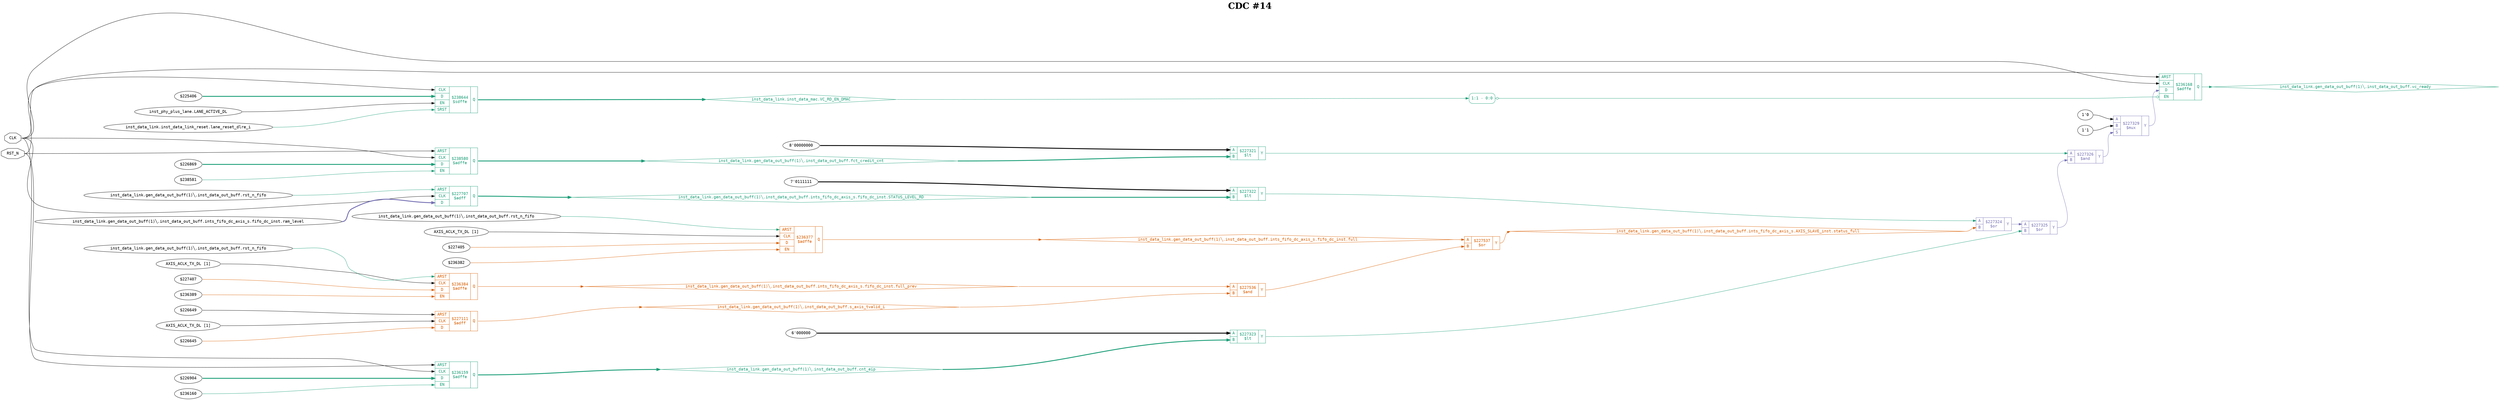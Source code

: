 digraph "spacefibre_light_top" {
label=<<b>CDC #14</b>>;
labelloc="t"
fontsize="30"
node ["fontname"="Courier"]
edge ["fontname"="Courier"]
rankdir="LR";
remincross=true;
n9 [ shape=octagon, label="CLK", color="black", fontcolor="black", href="/src/ip_spacefibre_light_top/spacefibre_light_top.vhd#45" ];
n10 [ shape=octagon, label="RST_N", color="black", fontcolor="black", href="/src/ip_spacefibre_light_top/spacefibre_light_top.vhd#44" ];
n11 [ shape=diamond, label="inst_data_link.gen_data_out_buff(1)&#9586;.inst_data_out_buff.cnt_eip", colorscheme="dark28", color="1", fontcolor="1", href="/src/module_data_link/data_out_buf.vhd#150" ];
n12 [ shape=diamond, label="inst_data_link.gen_data_out_buff(1)&#9586;.inst_data_out_buff.fct_credit_cnt", colorscheme="dark28", color="1", fontcolor="1", href="/src/module_data_link/data_out_buf.vhd#144" ];
n13 [ shape=diamond, label="inst_data_link.gen_data_out_buff(1)&#9586;.inst_data_out_buff.ints_fifo_dc_axis_s.AXIS_SLAVE_inst.status_full", colorscheme="dark28", color="2", fontcolor="2", href="/src/ip/fifo_dc_axis_to_custom/AXIS_SLAVE.vhd#32" ];
n14 [ shape=diamond, label="inst_data_link.gen_data_out_buff(1)&#9586;.inst_data_out_buff.ints_fifo_dc_axis_s.fifo_dc_inst.STATUS_LEVEL_RD", colorscheme="dark28", color="1", fontcolor="1", href="/src/ip/fifo_dc/fifo_dc.vhd#67" ];
n15 [ shape=diamond, label="inst_data_link.gen_data_out_buff(1)&#9586;.inst_data_out_buff.ints_fifo_dc_axis_s.fifo_dc_inst.full", colorscheme="dark28", color="2", fontcolor="2", href="/src/ip/fifo_dc/fifo_dc.vhd#127" ];
n16 [ shape=diamond, label="inst_data_link.gen_data_out_buff(1)&#9586;.inst_data_out_buff.ints_fifo_dc_axis_s.fifo_dc_inst.full_prev", colorscheme="dark28", color="2", fontcolor="2", href="/src/ip/fifo_dc/fifo_dc.vhd#128" ];
n17 [ shape=diamond, label="inst_data_link.gen_data_out_buff(1)&#9586;.inst_data_out_buff.s_axis_tvalid_i", colorscheme="dark28", color="2", fontcolor="2", href="/src/module_data_link/data_out_buf.vhd#134" ];
n18 [ shape=diamond, label="inst_data_link.gen_data_out_buff(1)&#9586;.inst_data_out_buff.vc_ready", colorscheme="dark28", color="1", fontcolor="1", href="/src/module_data_link/data_out_buf.vhd#159" ];
n19 [ shape=diamond, label="inst_data_link.inst_data_mac.VC_RD_EN_DMAC", colorscheme="dark28", color="1", fontcolor="1", href="/src/module_data_link/data_mac.vhd#57" ];
{ rank="source"; n10; n9;}
{ rank="sink";}
v0 [ label="$226904" ];
v1 [ label="$236160" ];
c24 [ shape=record, label="{{<p20> ARST|<p9> CLK|<p21> D|<p22> EN}|$236159\n$adffe|{<p23> Q}}", colorscheme="dark28", color="1", fontcolor="1" , href="/src/module_data_link/data_out_buf.vhd#560"  ];
c25 [ shape=record, label="{{<p20> ARST|<p9> CLK|<p21> D|<p22> EN}|$236168\n$adffe|{<p23> Q}}", colorscheme="dark28", color="1", fontcolor="1" , href="/src/module_data_link/data_out_buf.vhd#588"  ];
x2 [ shape=record, style=rounded, label="<s0> 1:1 - 0:0 ", colorscheme="dark28", color="1", fontcolor="1" ];
x2:e -> c25:p22:w [arrowhead=odiamond, arrowtail=odiamond, dir=both, colorscheme="dark28", color="1", fontcolor="1", label=""];
v3 [ label="inst_data_link.gen_data_out_buff(1)&#9586;.inst_data_out_buff.rst_n_fifo" ];
v4 [ label="AXIS_ACLK_TX_DL [1]" ];
v5 [ label="$227405" ];
v6 [ label="$236382" ];
c26 [ shape=record, label="{{<p20> ARST|<p9> CLK|<p21> D|<p22> EN}|$236377\n$adffe|{<p23> Q}}", colorscheme="dark28", color="2", fontcolor="2" , href="/src/ip/fifo_dc/fifo_dc.vhd#256"  ];
v7 [ label="inst_data_link.gen_data_out_buff(1)&#9586;.inst_data_out_buff.rst_n_fifo" ];
v8 [ label="AXIS_ACLK_TX_DL [1]" ];
v9 [ label="$227407" ];
v10 [ label="$236389" ];
c27 [ shape=record, label="{{<p20> ARST|<p9> CLK|<p21> D|<p22> EN}|$236384\n$adffe|{<p23> Q}}", colorscheme="dark28", color="2", fontcolor="2" , href="/src/ip/fifo_dc/fifo_dc.vhd#256"  ];
v11 [ label="$226869" ];
v12 [ label="$238581" ];
c28 [ shape=record, label="{{<p20> ARST|<p9> CLK|<p21> D|<p22> EN}|$238580\n$adffe|{<p23> Q}}", colorscheme="dark28", color="1", fontcolor="1" , href="/src/module_data_link/data_out_buf.vhd#420"  ];
v13 [ label="$225406" ];
v14 [ label="inst_phy_plus_lane.LANE_ACTIVE_DL" ];
v15 [ label="inst_data_link.inst_data_link_reset.lane_reset_dlre_i" ];
c30 [ shape=record, label="{{<p9> CLK|<p21> D|<p22> EN|<p29> SRST}|$238644\n$sdffe|{<p23> Q}}", colorscheme="dark28", color="1", fontcolor="1" , href="/src/module_data_link/data_mac.vhd#132"  ];
v16 [ label="8'00000000" ];
c34 [ shape=record, label="{{<p31> A|<p32> B}|$227321\n$lt|{<p33> Y}}", colorscheme="dark28", color="1", fontcolor="1" , href="/src/module_data_link/data_out_buf.vhd#592"  ];
v17 [ label="7'0111111" ];
c35 [ shape=record, label="{{<p31> A|<p32> B}|$227322\n$lt|{<p33> Y}}", colorscheme="dark28", color="1", fontcolor="1" , href="/src/module_data_link/data_out_buf.vhd#592"  ];
v18 [ label="6'000000" ];
c36 [ shape=record, label="{{<p31> A|<p32> B}|$227323\n$lt|{<p33> Y}}", colorscheme="dark28", color="1", fontcolor="1" , href="/src/module_data_link/data_out_buf.vhd#592"  ];
c37 [ shape=record, label="{{<p31> A|<p32> B}|$227324\n$or|{<p33> Y}}", colorscheme="dark28", color="3", fontcolor="3" , href="/src/module_data_link/data_out_buf.vhd#592"  ];
c38 [ shape=record, label="{{<p31> A|<p32> B}|$227325\n$or|{<p33> Y}}", colorscheme="dark28", color="3", fontcolor="3" , href="/src/module_data_link/data_out_buf.vhd#592"  ];
c39 [ shape=record, label="{{<p31> A|<p32> B}|$227326\n$and|{<p33> Y}}", colorscheme="dark28", color="3", fontcolor="3" , href="/src/module_data_link/data_out_buf.vhd#592"  ];
v19 [ label="1'0" ];
v20 [ label="1'1" ];
c41 [ shape=record, label="{{<p31> A|<p32> B|<p40> S}|$227329\n$mux|{<p33> Y}}", colorscheme="dark28", color="3", fontcolor="3" , href="/src/module_data_link/data_out_buf.vhd#592"  ];
v21 [ label="$226649" ];
v22 [ label="AXIS_ACLK_TX_DL [1]" ];
v23 [ label="$226645" ];
c42 [ shape=record, label="{{<p20> ARST|<p9> CLK|<p21> D}|$227111\n$adff|{<p23> Q}}", colorscheme="dark28", color="2", fontcolor="2" , href="/src/module_data_link/data_out_buf.vhd#266"  ];
v24 [ label="inst_data_link.gen_data_out_buff(1)&#9586;.inst_data_out_buff.rst_n_fifo" ];
v25 [ label="inst_data_link.gen_data_out_buff(1)&#9586;.inst_data_out_buff.ints_fifo_dc_axis_s.fifo_dc_inst.ram_level" ];
c43 [ shape=record, label="{{<p20> ARST|<p9> CLK|<p21> D}|$227707\n$adff|{<p23> Q}}", colorscheme="dark28", color="1", fontcolor="1" , href="/src/ip/fifo_dc/fifo_dc.vhd#419"  ];
c44 [ shape=record, label="{{<p31> A|<p32> B}|$227536\n$and|{<p33> Y}}", colorscheme="dark28", color="2", fontcolor="2" , href="/src/ip/fifo_dc/fifo_dc.vhd#156"  ];
c45 [ shape=record, label="{{<p31> A|<p32> B}|$227537\n$or|{<p33> Y}}", colorscheme="dark28", color="2", fontcolor="2" , href="/src/ip/fifo_dc/fifo_dc.vhd#156"  ];
c34:p33:e -> c39:p31:w [colorscheme="dark28", color="1", fontcolor="1", label=""];
n10:e -> c24:p20:w [color="black", fontcolor="black", label=""];
n10:e -> c25:p20:w [color="black", fontcolor="black", label=""];
n10:e -> c28:p20:w [color="black", fontcolor="black", label=""];
c24:p23:e -> n11:w [colorscheme="dark28", color="1", fontcolor="1", style="setlinewidth(3)", label=""];
n11:e -> c36:p32:w [colorscheme="dark28", color="1", fontcolor="1", style="setlinewidth(3)", label=""];
c28:p23:e -> n12:w [colorscheme="dark28", color="1", fontcolor="1", style="setlinewidth(3)", label=""];
n12:e -> c34:p32:w [colorscheme="dark28", color="1", fontcolor="1", style="setlinewidth(3)", label=""];
c45:p33:e -> n13:w [colorscheme="dark28", color="2", fontcolor="2", label=""];
n13:e -> c37:p32:w [colorscheme="dark28", color="2", fontcolor="2", label=""];
c43:p23:e -> n14:w [colorscheme="dark28", color="1", fontcolor="1", style="setlinewidth(3)", label=""];
n14:e -> c35:p32:w [colorscheme="dark28", color="1", fontcolor="1", style="setlinewidth(3)", label=""];
c26:p23:e -> n15:w [colorscheme="dark28", color="2", fontcolor="2", label=""];
n15:e -> c45:p31:w [colorscheme="dark28", color="2", fontcolor="2", label=""];
c27:p23:e -> n16:w [colorscheme="dark28", color="2", fontcolor="2", label=""];
n16:e -> c44:p31:w [colorscheme="dark28", color="2", fontcolor="2", label=""];
c42:p23:e -> n17:w [colorscheme="dark28", color="2", fontcolor="2", label=""];
n17:e -> c44:p32:w [colorscheme="dark28", color="2", fontcolor="2", label=""];
c25:p23:e -> n18:w [colorscheme="dark28", color="1", fontcolor="1", label=""];
c30:p23:e -> n19:w [colorscheme="dark28", color="1", fontcolor="1", style="setlinewidth(3)", label=""];
n19:e -> x2:s0:w [colorscheme="dark28", color="1", fontcolor="1", label=""];
c35:p33:e -> c37:p31:w [colorscheme="dark28", color="1", fontcolor="1", label=""];
c36:p33:e -> c38:p32:w [colorscheme="dark28", color="1", fontcolor="1", label=""];
c37:p33:e -> c38:p31:w [colorscheme="dark28", color="3", fontcolor="3", label=""];
c38:p33:e -> c39:p32:w [colorscheme="dark28", color="3", fontcolor="3", label=""];
c39:p33:e -> c41:p40:w [colorscheme="dark28", color="3", fontcolor="3", label=""];
c41:p33:e -> c25:p21:w [colorscheme="dark28", color="3", fontcolor="3", label=""];
c44:p33:e -> c45:p32:w [colorscheme="dark28", color="2", fontcolor="2", label=""];
n9:e -> c24:p9:w [color="black", fontcolor="black", label=""];
n9:e -> c25:p9:w [color="black", fontcolor="black", label=""];
n9:e -> c28:p9:w [color="black", fontcolor="black", label=""];
n9:e -> c30:p9:w [color="black", fontcolor="black", label=""];
n9:e -> c43:p9:w [color="black", fontcolor="black", label=""];
v0:e -> c24:p21:w [colorscheme="dark28", color="1", fontcolor="1", style="setlinewidth(3)", label=""];
v1:e -> c24:p22:w [colorscheme="dark28", color="1", fontcolor="1", label=""];
v10:e -> c27:p22:w [colorscheme="dark28", color="2", fontcolor="2", label=""];
v11:e -> c28:p21:w [colorscheme="dark28", color="1", fontcolor="1", style="setlinewidth(3)", label=""];
v12:e -> c28:p22:w [colorscheme="dark28", color="1", fontcolor="1", label=""];
v13:e -> c30:p21:w [colorscheme="dark28", color="1", fontcolor="1", style="setlinewidth(3)", label=""];
v14:e -> c30:p22:w [color="black", fontcolor="black", label=""];
v15:e -> c30:p29:w [colorscheme="dark28", color="1", fontcolor="1", label=""];
v16:e -> c34:p31:w [color="black", fontcolor="black", style="setlinewidth(3)", label=""];
v17:e -> c35:p31:w [color="black", fontcolor="black", style="setlinewidth(3)", label=""];
v18:e -> c36:p31:w [color="black", fontcolor="black", style="setlinewidth(3)", label=""];
v19:e -> c41:p31:w [color="black", fontcolor="black", label=""];
v20:e -> c41:p32:w [color="black", fontcolor="black", label=""];
v21:e -> c42:p20:w [color="black", fontcolor="black", label=""];
v22:e -> c42:p9:w [color="black", fontcolor="black", label=""];
v23:e -> c42:p21:w [colorscheme="dark28", color="2", fontcolor="2", label=""];
v24:e -> c43:p20:w [colorscheme="dark28", color="1", fontcolor="1", label=""];
v25:e -> c43:p21:w [colorscheme="dark28", color="3", fontcolor="3", style="setlinewidth(3)", label=""];
v3:e -> c26:p20:w [colorscheme="dark28", color="1", fontcolor="1", label=""];
v4:e -> c26:p9:w [color="black", fontcolor="black", label=""];
v5:e -> c26:p21:w [colorscheme="dark28", color="2", fontcolor="2", label=""];
v6:e -> c26:p22:w [colorscheme="dark28", color="2", fontcolor="2", label=""];
v7:e -> c27:p20:w [colorscheme="dark28", color="1", fontcolor="1", label=""];
v8:e -> c27:p9:w [color="black", fontcolor="black", label=""];
v9:e -> c27:p21:w [colorscheme="dark28", color="2", fontcolor="2", label=""];
}
